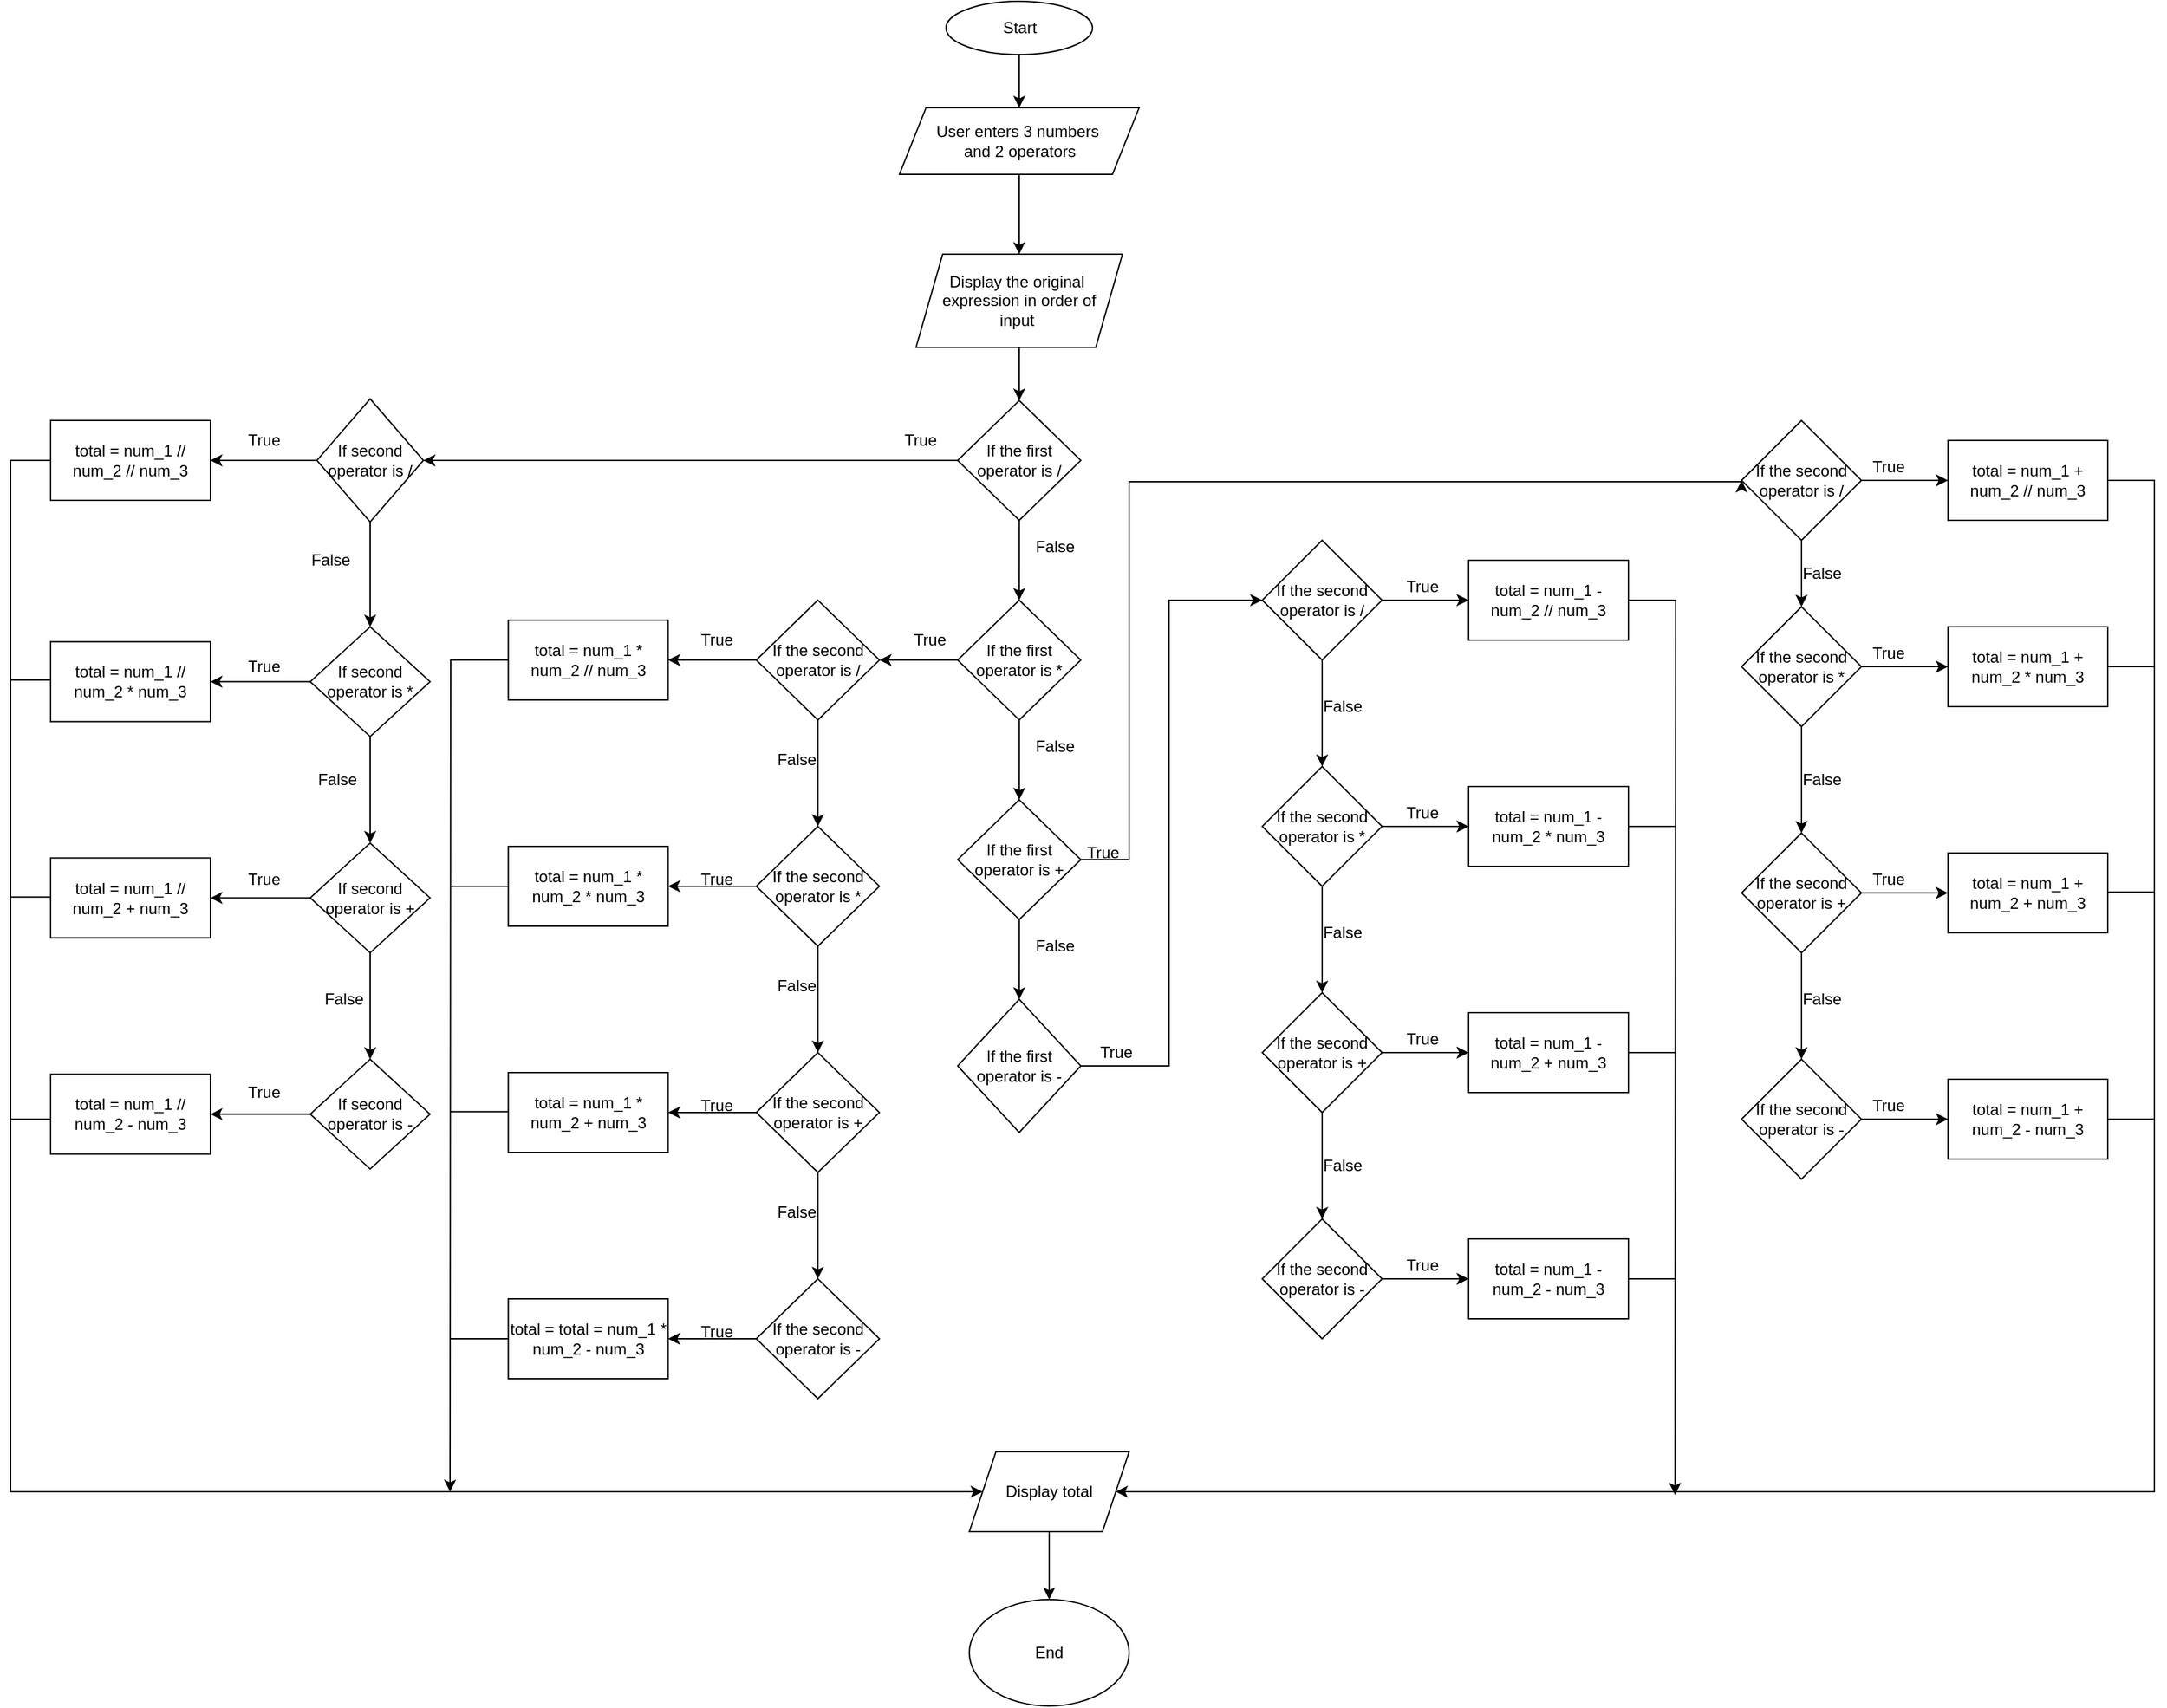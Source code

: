 <mxfile version="15.3.7" type="device"><diagram id="C5RBs43oDa-KdzZeNtuy" name="Page-1"><mxGraphModel dx="1365" dy="436" grid="1" gridSize="10" guides="1" tooltips="1" connect="1" arrows="1" fold="1" page="1" pageScale="1" pageWidth="583" pageHeight="827" math="0" shadow="0"><root><mxCell id="WIyWlLk6GJQsqaUBKTNV-0"/><mxCell id="WIyWlLk6GJQsqaUBKTNV-1" parent="WIyWlLk6GJQsqaUBKTNV-0"/><mxCell id="INIWRtoo0A_Qtn-NkDup-9" style="edgeStyle=orthogonalEdgeStyle;rounded=0;orthogonalLoop=1;jettySize=auto;html=1;entryX=0.5;entryY=0;entryDx=0;entryDy=0;" parent="WIyWlLk6GJQsqaUBKTNV-1" source="TclyR9qDMX9VDSxPT-bO-0" target="TclyR9qDMX9VDSxPT-bO-2" edge="1"><mxGeometry relative="1" as="geometry"/></mxCell><mxCell id="TclyR9qDMX9VDSxPT-bO-0" value="Start" style="ellipse;whiteSpace=wrap;html=1;" parent="WIyWlLk6GJQsqaUBKTNV-1" vertex="1"><mxGeometry x="372.5" width="110" height="40" as="geometry"/></mxCell><mxCell id="t09ItL0mwqDBCyYPTniR-2" style="edgeStyle=orthogonalEdgeStyle;rounded=0;orthogonalLoop=1;jettySize=auto;html=1;entryX=0.5;entryY=0;entryDx=0;entryDy=0;" edge="1" parent="WIyWlLk6GJQsqaUBKTNV-1" source="INIWRtoo0A_Qtn-NkDup-0" target="t09ItL0mwqDBCyYPTniR-0"><mxGeometry relative="1" as="geometry"/></mxCell><mxCell id="INIWRtoo0A_Qtn-NkDup-0" value="Display the original&amp;nbsp;&lt;br&gt;expression in order of&lt;br&gt;input&amp;nbsp;" style="shape=parallelogram;perimeter=parallelogramPerimeter;whiteSpace=wrap;html=1;fixedSize=1;" parent="WIyWlLk6GJQsqaUBKTNV-1" vertex="1"><mxGeometry x="350" y="190" width="155" height="70" as="geometry"/></mxCell><mxCell id="INIWRtoo0A_Qtn-NkDup-10" style="edgeStyle=orthogonalEdgeStyle;rounded=0;orthogonalLoop=1;jettySize=auto;html=1;" parent="WIyWlLk6GJQsqaUBKTNV-1" source="TclyR9qDMX9VDSxPT-bO-2" target="INIWRtoo0A_Qtn-NkDup-0" edge="1"><mxGeometry relative="1" as="geometry"/></mxCell><mxCell id="TclyR9qDMX9VDSxPT-bO-2" value="User enters 3 numbers&amp;nbsp;&lt;br&gt;and 2 operators" style="shape=parallelogram;perimeter=parallelogramPerimeter;whiteSpace=wrap;html=1;fixedSize=1;" parent="WIyWlLk6GJQsqaUBKTNV-1" vertex="1"><mxGeometry x="337.5" y="80" width="180" height="50" as="geometry"/></mxCell><mxCell id="t09ItL0mwqDBCyYPTniR-4" style="edgeStyle=orthogonalEdgeStyle;rounded=0;orthogonalLoop=1;jettySize=auto;html=1;" edge="1" parent="WIyWlLk6GJQsqaUBKTNV-1" source="t09ItL0mwqDBCyYPTniR-0"><mxGeometry relative="1" as="geometry"><mxPoint x="427.5" y="450" as="targetPoint"/></mxGeometry></mxCell><mxCell id="t09ItL0mwqDBCyYPTniR-15" style="edgeStyle=orthogonalEdgeStyle;rounded=0;orthogonalLoop=1;jettySize=auto;html=1;entryX=1;entryY=0.5;entryDx=0;entryDy=0;" edge="1" parent="WIyWlLk6GJQsqaUBKTNV-1" source="t09ItL0mwqDBCyYPTniR-0" target="t09ItL0mwqDBCyYPTniR-14"><mxGeometry relative="1" as="geometry"/></mxCell><mxCell id="t09ItL0mwqDBCyYPTniR-0" value="If the first operator is /" style="rhombus;whiteSpace=wrap;html=1;" vertex="1" parent="WIyWlLk6GJQsqaUBKTNV-1"><mxGeometry x="381.25" y="300" width="92.5" height="90" as="geometry"/></mxCell><mxCell id="t09ItL0mwqDBCyYPTniR-7" style="edgeStyle=orthogonalEdgeStyle;rounded=0;orthogonalLoop=1;jettySize=auto;html=1;entryX=0.5;entryY=0;entryDx=0;entryDy=0;" edge="1" parent="WIyWlLk6GJQsqaUBKTNV-1" source="t09ItL0mwqDBCyYPTniR-5" target="t09ItL0mwqDBCyYPTniR-6"><mxGeometry relative="1" as="geometry"/></mxCell><mxCell id="t09ItL0mwqDBCyYPTniR-23" value="" style="edgeStyle=orthogonalEdgeStyle;rounded=0;orthogonalLoop=1;jettySize=auto;html=1;" edge="1" parent="WIyWlLk6GJQsqaUBKTNV-1" source="t09ItL0mwqDBCyYPTniR-5" target="t09ItL0mwqDBCyYPTniR-22"><mxGeometry relative="1" as="geometry"/></mxCell><mxCell id="t09ItL0mwqDBCyYPTniR-5" value="If the first operator is *" style="rhombus;whiteSpace=wrap;html=1;" vertex="1" parent="WIyWlLk6GJQsqaUBKTNV-1"><mxGeometry x="381.25" y="450" width="92.5" height="90" as="geometry"/></mxCell><mxCell id="t09ItL0mwqDBCyYPTniR-9" style="edgeStyle=orthogonalEdgeStyle;rounded=0;orthogonalLoop=1;jettySize=auto;html=1;entryX=0.5;entryY=0;entryDx=0;entryDy=0;" edge="1" parent="WIyWlLk6GJQsqaUBKTNV-1" source="t09ItL0mwqDBCyYPTniR-6" target="t09ItL0mwqDBCyYPTniR-8"><mxGeometry relative="1" as="geometry"/></mxCell><mxCell id="t09ItL0mwqDBCyYPTniR-66" style="edgeStyle=orthogonalEdgeStyle;rounded=0;orthogonalLoop=1;jettySize=auto;html=1;entryX=0;entryY=0.5;entryDx=0;entryDy=0;" edge="1" parent="WIyWlLk6GJQsqaUBKTNV-1" source="t09ItL0mwqDBCyYPTniR-6" target="t09ItL0mwqDBCyYPTniR-68"><mxGeometry relative="1" as="geometry"><mxPoint x="540" y="361" as="targetPoint"/><Array as="points"><mxPoint x="510" y="645"/><mxPoint x="510" y="361"/></Array></mxGeometry></mxCell><mxCell id="t09ItL0mwqDBCyYPTniR-6" value="If the first operator is +" style="rhombus;whiteSpace=wrap;html=1;" vertex="1" parent="WIyWlLk6GJQsqaUBKTNV-1"><mxGeometry x="381.25" y="600" width="92.5" height="90" as="geometry"/></mxCell><mxCell id="t09ItL0mwqDBCyYPTniR-78" style="edgeStyle=orthogonalEdgeStyle;rounded=0;orthogonalLoop=1;jettySize=auto;html=1;" edge="1" parent="WIyWlLk6GJQsqaUBKTNV-1" source="t09ItL0mwqDBCyYPTniR-8"><mxGeometry relative="1" as="geometry"><mxPoint x="610" y="450" as="targetPoint"/><Array as="points"><mxPoint x="540" y="800"/><mxPoint x="540" y="450"/></Array></mxGeometry></mxCell><mxCell id="t09ItL0mwqDBCyYPTniR-8" value="If the first operator is -" style="rhombus;whiteSpace=wrap;html=1;" vertex="1" parent="WIyWlLk6GJQsqaUBKTNV-1"><mxGeometry x="381.25" y="750" width="92.5" height="100" as="geometry"/></mxCell><mxCell id="t09ItL0mwqDBCyYPTniR-11" value="False" style="text;html=1;align=center;verticalAlign=middle;resizable=0;points=[];autosize=1;strokeColor=none;fillColor=none;" vertex="1" parent="WIyWlLk6GJQsqaUBKTNV-1"><mxGeometry x="433.75" y="400" width="40" height="20" as="geometry"/></mxCell><mxCell id="t09ItL0mwqDBCyYPTniR-12" value="False" style="text;html=1;align=center;verticalAlign=middle;resizable=0;points=[];autosize=1;strokeColor=none;fillColor=none;" vertex="1" parent="WIyWlLk6GJQsqaUBKTNV-1"><mxGeometry x="433.75" y="550" width="40" height="20" as="geometry"/></mxCell><mxCell id="t09ItL0mwqDBCyYPTniR-13" value="False" style="text;html=1;align=center;verticalAlign=middle;resizable=0;points=[];autosize=1;strokeColor=none;fillColor=none;" vertex="1" parent="WIyWlLk6GJQsqaUBKTNV-1"><mxGeometry x="433.75" y="700" width="40" height="20" as="geometry"/></mxCell><mxCell id="t09ItL0mwqDBCyYPTniR-18" value="" style="edgeStyle=orthogonalEdgeStyle;rounded=0;orthogonalLoop=1;jettySize=auto;html=1;" edge="1" parent="WIyWlLk6GJQsqaUBKTNV-1" source="t09ItL0mwqDBCyYPTniR-14" target="t09ItL0mwqDBCyYPTniR-17"><mxGeometry relative="1" as="geometry"/></mxCell><mxCell id="t09ItL0mwqDBCyYPTniR-31" value="" style="edgeStyle=orthogonalEdgeStyle;rounded=0;orthogonalLoop=1;jettySize=auto;html=1;" edge="1" parent="WIyWlLk6GJQsqaUBKTNV-1" source="t09ItL0mwqDBCyYPTniR-14" target="t09ItL0mwqDBCyYPTniR-30"><mxGeometry relative="1" as="geometry"/></mxCell><mxCell id="t09ItL0mwqDBCyYPTniR-14" value="If second operator is /" style="rhombus;whiteSpace=wrap;html=1;" vertex="1" parent="WIyWlLk6GJQsqaUBKTNV-1"><mxGeometry x="-100" y="298.75" width="80" height="92.5" as="geometry"/></mxCell><mxCell id="t09ItL0mwqDBCyYPTniR-16" value="True" style="text;html=1;align=center;verticalAlign=middle;resizable=0;points=[];autosize=1;strokeColor=none;fillColor=none;" vertex="1" parent="WIyWlLk6GJQsqaUBKTNV-1"><mxGeometry x="332.5" y="320" width="40" height="20" as="geometry"/></mxCell><mxCell id="t09ItL0mwqDBCyYPTniR-120" style="edgeStyle=orthogonalEdgeStyle;rounded=0;orthogonalLoop=1;jettySize=auto;html=1;" edge="1" parent="WIyWlLk6GJQsqaUBKTNV-1" source="t09ItL0mwqDBCyYPTniR-17"><mxGeometry relative="1" as="geometry"><mxPoint x="400" y="1120" as="targetPoint"/><Array as="points"><mxPoint x="-330" y="345"/></Array></mxGeometry></mxCell><mxCell id="t09ItL0mwqDBCyYPTniR-17" value="total = num_1 // num_2 // num_3" style="whiteSpace=wrap;html=1;" vertex="1" parent="WIyWlLk6GJQsqaUBKTNV-1"><mxGeometry x="-300" y="315" width="120" height="60" as="geometry"/></mxCell><mxCell id="t09ItL0mwqDBCyYPTniR-19" value="True" style="text;html=1;align=center;verticalAlign=middle;resizable=0;points=[];autosize=1;strokeColor=none;fillColor=none;" vertex="1" parent="WIyWlLk6GJQsqaUBKTNV-1"><mxGeometry x="-160" y="320" width="40" height="20" as="geometry"/></mxCell><mxCell id="t09ItL0mwqDBCyYPTniR-25" value="" style="edgeStyle=orthogonalEdgeStyle;rounded=0;orthogonalLoop=1;jettySize=auto;html=1;" edge="1" parent="WIyWlLk6GJQsqaUBKTNV-1" source="t09ItL0mwqDBCyYPTniR-22" target="t09ItL0mwqDBCyYPTniR-24"><mxGeometry relative="1" as="geometry"/></mxCell><mxCell id="t09ItL0mwqDBCyYPTniR-29" value="" style="edgeStyle=orthogonalEdgeStyle;rounded=0;orthogonalLoop=1;jettySize=auto;html=1;" edge="1" parent="WIyWlLk6GJQsqaUBKTNV-1" source="t09ItL0mwqDBCyYPTniR-22" target="t09ItL0mwqDBCyYPTniR-28"><mxGeometry relative="1" as="geometry"/></mxCell><mxCell id="t09ItL0mwqDBCyYPTniR-22" value="If the second operator is /" style="rhombus;whiteSpace=wrap;html=1;" vertex="1" parent="WIyWlLk6GJQsqaUBKTNV-1"><mxGeometry x="230" y="450" width="92.5" height="90" as="geometry"/></mxCell><mxCell id="t09ItL0mwqDBCyYPTniR-126" style="edgeStyle=orthogonalEdgeStyle;rounded=0;orthogonalLoop=1;jettySize=auto;html=1;" edge="1" parent="WIyWlLk6GJQsqaUBKTNV-1" source="t09ItL0mwqDBCyYPTniR-24"><mxGeometry relative="1" as="geometry"><mxPoint y="1120" as="targetPoint"/></mxGeometry></mxCell><mxCell id="t09ItL0mwqDBCyYPTniR-24" value="total = num_1 * num_2 // num_3" style="whiteSpace=wrap;html=1;" vertex="1" parent="WIyWlLk6GJQsqaUBKTNV-1"><mxGeometry x="43.75" y="465" width="120" height="60" as="geometry"/></mxCell><mxCell id="t09ItL0mwqDBCyYPTniR-26" value="True" style="text;html=1;align=center;verticalAlign=middle;resizable=0;points=[];autosize=1;strokeColor=none;fillColor=none;" vertex="1" parent="WIyWlLk6GJQsqaUBKTNV-1"><mxGeometry x="340" y="470" width="40" height="20" as="geometry"/></mxCell><mxCell id="t09ItL0mwqDBCyYPTniR-27" value="True" style="text;html=1;align=center;verticalAlign=middle;resizable=0;points=[];autosize=1;strokeColor=none;fillColor=none;" vertex="1" parent="WIyWlLk6GJQsqaUBKTNV-1"><mxGeometry x="180" y="470" width="40" height="20" as="geometry"/></mxCell><mxCell id="t09ItL0mwqDBCyYPTniR-49" value="" style="edgeStyle=orthogonalEdgeStyle;rounded=0;orthogonalLoop=1;jettySize=auto;html=1;" edge="1" parent="WIyWlLk6GJQsqaUBKTNV-1" source="t09ItL0mwqDBCyYPTniR-28" target="t09ItL0mwqDBCyYPTniR-48"><mxGeometry relative="1" as="geometry"/></mxCell><mxCell id="t09ItL0mwqDBCyYPTniR-56" value="" style="edgeStyle=orthogonalEdgeStyle;rounded=0;orthogonalLoop=1;jettySize=auto;html=1;" edge="1" parent="WIyWlLk6GJQsqaUBKTNV-1" source="t09ItL0mwqDBCyYPTniR-28" target="t09ItL0mwqDBCyYPTniR-55"><mxGeometry relative="1" as="geometry"/></mxCell><mxCell id="t09ItL0mwqDBCyYPTniR-28" value="If the second operator is *" style="rhombus;whiteSpace=wrap;html=1;" vertex="1" parent="WIyWlLk6GJQsqaUBKTNV-1"><mxGeometry x="230" y="620" width="92.5" height="90" as="geometry"/></mxCell><mxCell id="t09ItL0mwqDBCyYPTniR-34" value="" style="edgeStyle=orthogonalEdgeStyle;rounded=0;orthogonalLoop=1;jettySize=auto;html=1;" edge="1" parent="WIyWlLk6GJQsqaUBKTNV-1" source="t09ItL0mwqDBCyYPTniR-30" target="t09ItL0mwqDBCyYPTniR-33"><mxGeometry relative="1" as="geometry"/></mxCell><mxCell id="t09ItL0mwqDBCyYPTniR-36" value="" style="edgeStyle=orthogonalEdgeStyle;rounded=0;orthogonalLoop=1;jettySize=auto;html=1;" edge="1" parent="WIyWlLk6GJQsqaUBKTNV-1" source="t09ItL0mwqDBCyYPTniR-30" target="t09ItL0mwqDBCyYPTniR-35"><mxGeometry relative="1" as="geometry"/></mxCell><mxCell id="t09ItL0mwqDBCyYPTniR-30" value="If second operator is *" style="rhombus;whiteSpace=wrap;html=1;" vertex="1" parent="WIyWlLk6GJQsqaUBKTNV-1"><mxGeometry x="-105" y="470" width="90" height="82.5" as="geometry"/></mxCell><mxCell id="t09ItL0mwqDBCyYPTniR-32" value="False" style="text;html=1;align=center;verticalAlign=middle;resizable=0;points=[];autosize=1;strokeColor=none;fillColor=none;" vertex="1" parent="WIyWlLk6GJQsqaUBKTNV-1"><mxGeometry x="-110" y="410" width="40" height="20" as="geometry"/></mxCell><mxCell id="t09ItL0mwqDBCyYPTniR-33" value="&lt;span&gt;total = num_1 // num_2 * num_3&lt;/span&gt;" style="whiteSpace=wrap;html=1;" vertex="1" parent="WIyWlLk6GJQsqaUBKTNV-1"><mxGeometry x="-300" y="481.25" width="120" height="60" as="geometry"/></mxCell><mxCell id="t09ItL0mwqDBCyYPTniR-38" value="" style="edgeStyle=orthogonalEdgeStyle;rounded=0;orthogonalLoop=1;jettySize=auto;html=1;" edge="1" parent="WIyWlLk6GJQsqaUBKTNV-1" source="t09ItL0mwqDBCyYPTniR-35" target="t09ItL0mwqDBCyYPTniR-37"><mxGeometry relative="1" as="geometry"/></mxCell><mxCell id="t09ItL0mwqDBCyYPTniR-43" value="" style="edgeStyle=orthogonalEdgeStyle;rounded=0;orthogonalLoop=1;jettySize=auto;html=1;" edge="1" parent="WIyWlLk6GJQsqaUBKTNV-1" source="t09ItL0mwqDBCyYPTniR-35" target="t09ItL0mwqDBCyYPTniR-42"><mxGeometry relative="1" as="geometry"/></mxCell><mxCell id="t09ItL0mwqDBCyYPTniR-35" value="If second operator is +" style="rhombus;whiteSpace=wrap;html=1;" vertex="1" parent="WIyWlLk6GJQsqaUBKTNV-1"><mxGeometry x="-105" y="632.5" width="90" height="82.5" as="geometry"/></mxCell><mxCell id="t09ItL0mwqDBCyYPTniR-37" value="&lt;span&gt;total = num_1 // num_2 + num_3&lt;/span&gt;" style="whiteSpace=wrap;html=1;" vertex="1" parent="WIyWlLk6GJQsqaUBKTNV-1"><mxGeometry x="-300" y="643.75" width="120" height="60" as="geometry"/></mxCell><mxCell id="t09ItL0mwqDBCyYPTniR-39" value="False" style="text;html=1;align=center;verticalAlign=middle;resizable=0;points=[];autosize=1;strokeColor=none;fillColor=none;" vertex="1" parent="WIyWlLk6GJQsqaUBKTNV-1"><mxGeometry x="-105" y="575" width="40" height="20" as="geometry"/></mxCell><mxCell id="t09ItL0mwqDBCyYPTniR-40" value="True" style="text;html=1;align=center;verticalAlign=middle;resizable=0;points=[];autosize=1;strokeColor=none;fillColor=none;" vertex="1" parent="WIyWlLk6GJQsqaUBKTNV-1"><mxGeometry x="-160" y="490" width="40" height="20" as="geometry"/></mxCell><mxCell id="t09ItL0mwqDBCyYPTniR-41" value="True" style="text;html=1;align=center;verticalAlign=middle;resizable=0;points=[];autosize=1;strokeColor=none;fillColor=none;" vertex="1" parent="WIyWlLk6GJQsqaUBKTNV-1"><mxGeometry x="-160" y="650" width="40" height="20" as="geometry"/></mxCell><mxCell id="t09ItL0mwqDBCyYPTniR-45" value="" style="edgeStyle=orthogonalEdgeStyle;rounded=0;orthogonalLoop=1;jettySize=auto;html=1;" edge="1" parent="WIyWlLk6GJQsqaUBKTNV-1" source="t09ItL0mwqDBCyYPTniR-42" target="t09ItL0mwqDBCyYPTniR-44"><mxGeometry relative="1" as="geometry"/></mxCell><mxCell id="t09ItL0mwqDBCyYPTniR-42" value="If second operator is -" style="rhombus;whiteSpace=wrap;html=1;" vertex="1" parent="WIyWlLk6GJQsqaUBKTNV-1"><mxGeometry x="-105" y="795" width="90" height="82.5" as="geometry"/></mxCell><mxCell id="t09ItL0mwqDBCyYPTniR-44" value="&lt;span&gt;total = num_1 // num_2 - num_3&lt;/span&gt;" style="whiteSpace=wrap;html=1;" vertex="1" parent="WIyWlLk6GJQsqaUBKTNV-1"><mxGeometry x="-300" y="806.25" width="120" height="60" as="geometry"/></mxCell><mxCell id="t09ItL0mwqDBCyYPTniR-46" value="False" style="text;html=1;align=center;verticalAlign=middle;resizable=0;points=[];autosize=1;strokeColor=none;fillColor=none;" vertex="1" parent="WIyWlLk6GJQsqaUBKTNV-1"><mxGeometry x="-100" y="740" width="40" height="20" as="geometry"/></mxCell><mxCell id="t09ItL0mwqDBCyYPTniR-47" value="True" style="text;html=1;align=center;verticalAlign=middle;resizable=0;points=[];autosize=1;strokeColor=none;fillColor=none;" vertex="1" parent="WIyWlLk6GJQsqaUBKTNV-1"><mxGeometry x="-160" y="810" width="40" height="20" as="geometry"/></mxCell><mxCell id="t09ItL0mwqDBCyYPTniR-51" value="" style="edgeStyle=orthogonalEdgeStyle;rounded=0;orthogonalLoop=1;jettySize=auto;html=1;" edge="1" parent="WIyWlLk6GJQsqaUBKTNV-1" source="t09ItL0mwqDBCyYPTniR-48" target="t09ItL0mwqDBCyYPTniR-50"><mxGeometry relative="1" as="geometry"/></mxCell><mxCell id="t09ItL0mwqDBCyYPTniR-58" value="" style="edgeStyle=orthogonalEdgeStyle;rounded=0;orthogonalLoop=1;jettySize=auto;html=1;" edge="1" parent="WIyWlLk6GJQsqaUBKTNV-1" source="t09ItL0mwqDBCyYPTniR-48" target="t09ItL0mwqDBCyYPTniR-57"><mxGeometry relative="1" as="geometry"/></mxCell><mxCell id="t09ItL0mwqDBCyYPTniR-48" value="If the second operator is +" style="rhombus;whiteSpace=wrap;html=1;" vertex="1" parent="WIyWlLk6GJQsqaUBKTNV-1"><mxGeometry x="230" y="790" width="92.5" height="90" as="geometry"/></mxCell><mxCell id="t09ItL0mwqDBCyYPTniR-60" value="" style="edgeStyle=orthogonalEdgeStyle;rounded=0;orthogonalLoop=1;jettySize=auto;html=1;" edge="1" parent="WIyWlLk6GJQsqaUBKTNV-1" source="t09ItL0mwqDBCyYPTniR-50" target="t09ItL0mwqDBCyYPTniR-59"><mxGeometry relative="1" as="geometry"/></mxCell><mxCell id="t09ItL0mwqDBCyYPTniR-50" value="If the second operator is -" style="rhombus;whiteSpace=wrap;html=1;" vertex="1" parent="WIyWlLk6GJQsqaUBKTNV-1"><mxGeometry x="230" y="960" width="92.5" height="90" as="geometry"/></mxCell><mxCell id="t09ItL0mwqDBCyYPTniR-52" value="False" style="text;html=1;align=center;verticalAlign=middle;resizable=0;points=[];autosize=1;strokeColor=none;fillColor=none;" vertex="1" parent="WIyWlLk6GJQsqaUBKTNV-1"><mxGeometry x="240" y="560" width="40" height="20" as="geometry"/></mxCell><mxCell id="t09ItL0mwqDBCyYPTniR-53" value="False" style="text;html=1;align=center;verticalAlign=middle;resizable=0;points=[];autosize=1;strokeColor=none;fillColor=none;" vertex="1" parent="WIyWlLk6GJQsqaUBKTNV-1"><mxGeometry x="240" y="730" width="40" height="20" as="geometry"/></mxCell><mxCell id="t09ItL0mwqDBCyYPTniR-54" value="False" style="text;html=1;align=center;verticalAlign=middle;resizable=0;points=[];autosize=1;strokeColor=none;fillColor=none;" vertex="1" parent="WIyWlLk6GJQsqaUBKTNV-1"><mxGeometry x="240" y="900" width="40" height="20" as="geometry"/></mxCell><mxCell id="t09ItL0mwqDBCyYPTniR-55" value="&lt;span&gt;total = num_1 * num_2 * num_3&lt;/span&gt;" style="whiteSpace=wrap;html=1;" vertex="1" parent="WIyWlLk6GJQsqaUBKTNV-1"><mxGeometry x="43.75" y="635" width="120" height="60" as="geometry"/></mxCell><mxCell id="t09ItL0mwqDBCyYPTniR-57" value="&lt;span&gt;total = num_1 * num_2 + num_3&lt;/span&gt;" style="whiteSpace=wrap;html=1;" vertex="1" parent="WIyWlLk6GJQsqaUBKTNV-1"><mxGeometry x="43.75" y="805" width="120" height="60" as="geometry"/></mxCell><mxCell id="t09ItL0mwqDBCyYPTniR-59" value="&lt;span&gt;total = total = num_1 * num_2 - num_3&lt;/span&gt;" style="whiteSpace=wrap;html=1;" vertex="1" parent="WIyWlLk6GJQsqaUBKTNV-1"><mxGeometry x="43.75" y="975" width="120" height="60" as="geometry"/></mxCell><mxCell id="t09ItL0mwqDBCyYPTniR-61" value="True" style="text;html=1;align=center;verticalAlign=middle;resizable=0;points=[];autosize=1;strokeColor=none;fillColor=none;" vertex="1" parent="WIyWlLk6GJQsqaUBKTNV-1"><mxGeometry x="180" y="650" width="40" height="20" as="geometry"/></mxCell><mxCell id="t09ItL0mwqDBCyYPTniR-62" value="True" style="text;html=1;align=center;verticalAlign=middle;resizable=0;points=[];autosize=1;strokeColor=none;fillColor=none;" vertex="1" parent="WIyWlLk6GJQsqaUBKTNV-1"><mxGeometry x="180" y="820" width="40" height="20" as="geometry"/></mxCell><mxCell id="t09ItL0mwqDBCyYPTniR-63" value="True" style="text;html=1;align=center;verticalAlign=middle;resizable=0;points=[];autosize=1;strokeColor=none;fillColor=none;" vertex="1" parent="WIyWlLk6GJQsqaUBKTNV-1"><mxGeometry x="180" y="990" width="40" height="20" as="geometry"/></mxCell><mxCell id="t09ItL0mwqDBCyYPTniR-71" value="" style="edgeStyle=orthogonalEdgeStyle;rounded=0;orthogonalLoop=1;jettySize=auto;html=1;" edge="1" parent="WIyWlLk6GJQsqaUBKTNV-1" source="t09ItL0mwqDBCyYPTniR-68" target="t09ItL0mwqDBCyYPTniR-70"><mxGeometry relative="1" as="geometry"/></mxCell><mxCell id="t09ItL0mwqDBCyYPTniR-75" value="" style="edgeStyle=orthogonalEdgeStyle;rounded=0;orthogonalLoop=1;jettySize=auto;html=1;" edge="1" parent="WIyWlLk6GJQsqaUBKTNV-1" source="t09ItL0mwqDBCyYPTniR-68" target="t09ItL0mwqDBCyYPTniR-74"><mxGeometry relative="1" as="geometry"/></mxCell><mxCell id="t09ItL0mwqDBCyYPTniR-68" value="&lt;span&gt;If the second operator is /&lt;/span&gt;" style="rhombus;whiteSpace=wrap;html=1;" vertex="1" parent="WIyWlLk6GJQsqaUBKTNV-1"><mxGeometry x="970" y="315" width="90" height="90" as="geometry"/></mxCell><mxCell id="t09ItL0mwqDBCyYPTniR-69" value="True" style="text;html=1;align=center;verticalAlign=middle;resizable=0;points=[];autosize=1;strokeColor=none;fillColor=none;" vertex="1" parent="WIyWlLk6GJQsqaUBKTNV-1"><mxGeometry x="470" y="630" width="40" height="20" as="geometry"/></mxCell><mxCell id="t09ItL0mwqDBCyYPTniR-131" style="edgeStyle=orthogonalEdgeStyle;rounded=0;orthogonalLoop=1;jettySize=auto;html=1;entryX=1;entryY=0.5;entryDx=0;entryDy=0;" edge="1" parent="WIyWlLk6GJQsqaUBKTNV-1" source="t09ItL0mwqDBCyYPTniR-70" target="t09ItL0mwqDBCyYPTniR-140"><mxGeometry relative="1" as="geometry"><mxPoint x="570" y="1120" as="targetPoint"/><Array as="points"><mxPoint x="1280" y="360"/><mxPoint x="1280" y="1120"/></Array></mxGeometry></mxCell><mxCell id="t09ItL0mwqDBCyYPTniR-70" value="&lt;span&gt;total = num_1 + num_2 // num_3&lt;/span&gt;" style="whiteSpace=wrap;html=1;" vertex="1" parent="WIyWlLk6GJQsqaUBKTNV-1"><mxGeometry x="1125" y="330" width="120" height="60" as="geometry"/></mxCell><mxCell id="t09ItL0mwqDBCyYPTniR-77" value="" style="edgeStyle=orthogonalEdgeStyle;rounded=0;orthogonalLoop=1;jettySize=auto;html=1;" edge="1" parent="WIyWlLk6GJQsqaUBKTNV-1" source="t09ItL0mwqDBCyYPTniR-74" target="t09ItL0mwqDBCyYPTniR-76"><mxGeometry relative="1" as="geometry"/></mxCell><mxCell id="t09ItL0mwqDBCyYPTniR-104" value="" style="edgeStyle=orthogonalEdgeStyle;rounded=0;orthogonalLoop=1;jettySize=auto;html=1;" edge="1" parent="WIyWlLk6GJQsqaUBKTNV-1" source="t09ItL0mwqDBCyYPTniR-74" target="t09ItL0mwqDBCyYPTniR-103"><mxGeometry relative="1" as="geometry"/></mxCell><mxCell id="t09ItL0mwqDBCyYPTniR-74" value="&lt;span&gt;If the second operator is *&lt;/span&gt;" style="rhombus;whiteSpace=wrap;html=1;" vertex="1" parent="WIyWlLk6GJQsqaUBKTNV-1"><mxGeometry x="970" y="455" width="90" height="90" as="geometry"/></mxCell><mxCell id="t09ItL0mwqDBCyYPTniR-76" value="&lt;span&gt;total = num_1 + num_2 * num_3&lt;/span&gt;" style="whiteSpace=wrap;html=1;" vertex="1" parent="WIyWlLk6GJQsqaUBKTNV-1"><mxGeometry x="1125" y="470" width="120" height="60" as="geometry"/></mxCell><mxCell id="t09ItL0mwqDBCyYPTniR-81" value="" style="edgeStyle=orthogonalEdgeStyle;rounded=0;orthogonalLoop=1;jettySize=auto;html=1;" edge="1" parent="WIyWlLk6GJQsqaUBKTNV-1" source="t09ItL0mwqDBCyYPTniR-79" target="t09ItL0mwqDBCyYPTniR-80"><mxGeometry relative="1" as="geometry"/></mxCell><mxCell id="t09ItL0mwqDBCyYPTniR-83" value="" style="edgeStyle=orthogonalEdgeStyle;rounded=0;orthogonalLoop=1;jettySize=auto;html=1;" edge="1" parent="WIyWlLk6GJQsqaUBKTNV-1" source="t09ItL0mwqDBCyYPTniR-79" target="t09ItL0mwqDBCyYPTniR-82"><mxGeometry relative="1" as="geometry"/></mxCell><mxCell id="t09ItL0mwqDBCyYPTniR-79" value="&lt;span&gt;If the second operator is /&lt;/span&gt;" style="rhombus;whiteSpace=wrap;html=1;" vertex="1" parent="WIyWlLk6GJQsqaUBKTNV-1"><mxGeometry x="610" y="405" width="90" height="90" as="geometry"/></mxCell><mxCell id="t09ItL0mwqDBCyYPTniR-136" style="edgeStyle=orthogonalEdgeStyle;rounded=0;orthogonalLoop=1;jettySize=auto;html=1;" edge="1" parent="WIyWlLk6GJQsqaUBKTNV-1" source="t09ItL0mwqDBCyYPTniR-80"><mxGeometry relative="1" as="geometry"><mxPoint x="920" y="1122.353" as="targetPoint"/></mxGeometry></mxCell><mxCell id="t09ItL0mwqDBCyYPTniR-80" value="&lt;span&gt;total = num_1 - num_2 // num_3&lt;/span&gt;" style="whiteSpace=wrap;html=1;" vertex="1" parent="WIyWlLk6GJQsqaUBKTNV-1"><mxGeometry x="765" y="420" width="120" height="60" as="geometry"/></mxCell><mxCell id="t09ItL0mwqDBCyYPTniR-85" value="" style="edgeStyle=orthogonalEdgeStyle;rounded=0;orthogonalLoop=1;jettySize=auto;html=1;" edge="1" parent="WIyWlLk6GJQsqaUBKTNV-1" source="t09ItL0mwqDBCyYPTniR-82" target="t09ItL0mwqDBCyYPTniR-84"><mxGeometry relative="1" as="geometry"/></mxCell><mxCell id="t09ItL0mwqDBCyYPTniR-89" value="" style="edgeStyle=orthogonalEdgeStyle;rounded=0;orthogonalLoop=1;jettySize=auto;html=1;" edge="1" parent="WIyWlLk6GJQsqaUBKTNV-1" source="t09ItL0mwqDBCyYPTniR-82" target="t09ItL0mwqDBCyYPTniR-88"><mxGeometry relative="1" as="geometry"/></mxCell><mxCell id="t09ItL0mwqDBCyYPTniR-82" value="&lt;span&gt;If the second operator is *&lt;/span&gt;" style="rhombus;whiteSpace=wrap;html=1;" vertex="1" parent="WIyWlLk6GJQsqaUBKTNV-1"><mxGeometry x="610" y="575" width="90" height="90" as="geometry"/></mxCell><mxCell id="t09ItL0mwqDBCyYPTniR-87" value="" style="edgeStyle=orthogonalEdgeStyle;rounded=0;orthogonalLoop=1;jettySize=auto;html=1;" edge="1" parent="WIyWlLk6GJQsqaUBKTNV-1" source="t09ItL0mwqDBCyYPTniR-84" target="t09ItL0mwqDBCyYPTniR-86"><mxGeometry relative="1" as="geometry"/></mxCell><mxCell id="t09ItL0mwqDBCyYPTniR-91" value="" style="edgeStyle=orthogonalEdgeStyle;rounded=0;orthogonalLoop=1;jettySize=auto;html=1;" edge="1" parent="WIyWlLk6GJQsqaUBKTNV-1" source="t09ItL0mwqDBCyYPTniR-84" target="t09ItL0mwqDBCyYPTniR-90"><mxGeometry relative="1" as="geometry"/></mxCell><mxCell id="t09ItL0mwqDBCyYPTniR-84" value="&lt;span&gt;If the second operator is +&lt;/span&gt;" style="rhombus;whiteSpace=wrap;html=1;" vertex="1" parent="WIyWlLk6GJQsqaUBKTNV-1"><mxGeometry x="610" y="745" width="90" height="90" as="geometry"/></mxCell><mxCell id="t09ItL0mwqDBCyYPTniR-93" value="" style="edgeStyle=orthogonalEdgeStyle;rounded=0;orthogonalLoop=1;jettySize=auto;html=1;" edge="1" parent="WIyWlLk6GJQsqaUBKTNV-1" source="t09ItL0mwqDBCyYPTniR-86" target="t09ItL0mwqDBCyYPTniR-92"><mxGeometry relative="1" as="geometry"/></mxCell><mxCell id="t09ItL0mwqDBCyYPTniR-86" value="&lt;span&gt;If the second operator is -&lt;/span&gt;" style="rhombus;whiteSpace=wrap;html=1;" vertex="1" parent="WIyWlLk6GJQsqaUBKTNV-1"><mxGeometry x="610" y="915" width="90" height="90" as="geometry"/></mxCell><mxCell id="t09ItL0mwqDBCyYPTniR-88" value="&lt;span&gt;total = num_1 - num_2 * num_3&lt;/span&gt;" style="whiteSpace=wrap;html=1;" vertex="1" parent="WIyWlLk6GJQsqaUBKTNV-1"><mxGeometry x="765" y="590" width="120" height="60" as="geometry"/></mxCell><mxCell id="t09ItL0mwqDBCyYPTniR-90" value="&lt;span&gt;total = num_1 - num_2 + num_3&lt;/span&gt;" style="whiteSpace=wrap;html=1;" vertex="1" parent="WIyWlLk6GJQsqaUBKTNV-1"><mxGeometry x="765" y="760" width="120" height="60" as="geometry"/></mxCell><mxCell id="t09ItL0mwqDBCyYPTniR-92" value="&lt;span&gt;total = num_1 - num_2 - num_3&lt;/span&gt;" style="whiteSpace=wrap;html=1;" vertex="1" parent="WIyWlLk6GJQsqaUBKTNV-1"><mxGeometry x="765" y="930" width="120" height="60" as="geometry"/></mxCell><mxCell id="t09ItL0mwqDBCyYPTniR-94" value="True" style="text;html=1;align=center;verticalAlign=middle;resizable=0;points=[];autosize=1;strokeColor=none;fillColor=none;" vertex="1" parent="WIyWlLk6GJQsqaUBKTNV-1"><mxGeometry x="480" y="780" width="40" height="20" as="geometry"/></mxCell><mxCell id="t09ItL0mwqDBCyYPTniR-95" value="False" style="text;html=1;align=center;verticalAlign=middle;resizable=0;points=[];autosize=1;strokeColor=none;fillColor=none;" vertex="1" parent="WIyWlLk6GJQsqaUBKTNV-1"><mxGeometry x="650" y="520" width="40" height="20" as="geometry"/></mxCell><mxCell id="t09ItL0mwqDBCyYPTniR-96" value="False" style="text;html=1;align=center;verticalAlign=middle;resizable=0;points=[];autosize=1;strokeColor=none;fillColor=none;" vertex="1" parent="WIyWlLk6GJQsqaUBKTNV-1"><mxGeometry x="650" y="690" width="40" height="20" as="geometry"/></mxCell><mxCell id="t09ItL0mwqDBCyYPTniR-97" value="False" style="text;html=1;align=center;verticalAlign=middle;resizable=0;points=[];autosize=1;strokeColor=none;fillColor=none;" vertex="1" parent="WIyWlLk6GJQsqaUBKTNV-1"><mxGeometry x="650" y="865" width="40" height="20" as="geometry"/></mxCell><mxCell id="t09ItL0mwqDBCyYPTniR-98" value="True" style="text;html=1;align=center;verticalAlign=middle;resizable=0;points=[];autosize=1;strokeColor=none;fillColor=none;" vertex="1" parent="WIyWlLk6GJQsqaUBKTNV-1"><mxGeometry x="710" y="430" width="40" height="20" as="geometry"/></mxCell><mxCell id="t09ItL0mwqDBCyYPTniR-99" value="True" style="text;html=1;align=center;verticalAlign=middle;resizable=0;points=[];autosize=1;strokeColor=none;fillColor=none;" vertex="1" parent="WIyWlLk6GJQsqaUBKTNV-1"><mxGeometry x="710" y="600" width="40" height="20" as="geometry"/></mxCell><mxCell id="t09ItL0mwqDBCyYPTniR-100" value="True" style="text;html=1;align=center;verticalAlign=middle;resizable=0;points=[];autosize=1;strokeColor=none;fillColor=none;" vertex="1" parent="WIyWlLk6GJQsqaUBKTNV-1"><mxGeometry x="710" y="770" width="40" height="20" as="geometry"/></mxCell><mxCell id="t09ItL0mwqDBCyYPTniR-101" value="True" style="text;html=1;align=center;verticalAlign=middle;resizable=0;points=[];autosize=1;strokeColor=none;fillColor=none;" vertex="1" parent="WIyWlLk6GJQsqaUBKTNV-1"><mxGeometry x="710" y="940" width="40" height="20" as="geometry"/></mxCell><mxCell id="t09ItL0mwqDBCyYPTniR-102" value="False" style="text;html=1;align=center;verticalAlign=middle;resizable=0;points=[];autosize=1;strokeColor=none;fillColor=none;" vertex="1" parent="WIyWlLk6GJQsqaUBKTNV-1"><mxGeometry x="1010" y="420" width="40" height="20" as="geometry"/></mxCell><mxCell id="t09ItL0mwqDBCyYPTniR-106" value="" style="edgeStyle=orthogonalEdgeStyle;rounded=0;orthogonalLoop=1;jettySize=auto;html=1;" edge="1" parent="WIyWlLk6GJQsqaUBKTNV-1" source="t09ItL0mwqDBCyYPTniR-103" target="t09ItL0mwqDBCyYPTniR-105"><mxGeometry relative="1" as="geometry"/></mxCell><mxCell id="t09ItL0mwqDBCyYPTniR-108" value="" style="edgeStyle=orthogonalEdgeStyle;rounded=0;orthogonalLoop=1;jettySize=auto;html=1;" edge="1" parent="WIyWlLk6GJQsqaUBKTNV-1" source="t09ItL0mwqDBCyYPTniR-103" target="t09ItL0mwqDBCyYPTniR-107"><mxGeometry relative="1" as="geometry"/></mxCell><mxCell id="t09ItL0mwqDBCyYPTniR-103" value="&lt;span&gt;If the second operator is +&lt;/span&gt;" style="rhombus;whiteSpace=wrap;html=1;" vertex="1" parent="WIyWlLk6GJQsqaUBKTNV-1"><mxGeometry x="970" y="625" width="90" height="90" as="geometry"/></mxCell><mxCell id="t09ItL0mwqDBCyYPTniR-110" value="" style="edgeStyle=orthogonalEdgeStyle;rounded=0;orthogonalLoop=1;jettySize=auto;html=1;" edge="1" parent="WIyWlLk6GJQsqaUBKTNV-1" source="t09ItL0mwqDBCyYPTniR-105" target="t09ItL0mwqDBCyYPTniR-109"><mxGeometry relative="1" as="geometry"/></mxCell><mxCell id="t09ItL0mwqDBCyYPTniR-105" value="&lt;span&gt;If the second operator is -&lt;/span&gt;" style="rhombus;whiteSpace=wrap;html=1;" vertex="1" parent="WIyWlLk6GJQsqaUBKTNV-1"><mxGeometry x="970" y="795" width="90" height="90" as="geometry"/></mxCell><mxCell id="t09ItL0mwqDBCyYPTniR-107" value="&lt;span&gt;total = num_1 + num_2 + num_3&lt;/span&gt;" style="whiteSpace=wrap;html=1;" vertex="1" parent="WIyWlLk6GJQsqaUBKTNV-1"><mxGeometry x="1125" y="640" width="120" height="60" as="geometry"/></mxCell><mxCell id="t09ItL0mwqDBCyYPTniR-109" value="&lt;span&gt;total = num_1 + num_2 - num_3&lt;/span&gt;" style="whiteSpace=wrap;html=1;" vertex="1" parent="WIyWlLk6GJQsqaUBKTNV-1"><mxGeometry x="1125" y="810" width="120" height="60" as="geometry"/></mxCell><mxCell id="t09ItL0mwqDBCyYPTniR-111" value="False" style="text;html=1;align=center;verticalAlign=middle;resizable=0;points=[];autosize=1;strokeColor=none;fillColor=none;" vertex="1" parent="WIyWlLk6GJQsqaUBKTNV-1"><mxGeometry x="1010" y="575" width="40" height="20" as="geometry"/></mxCell><mxCell id="t09ItL0mwqDBCyYPTniR-112" value="False" style="text;html=1;align=center;verticalAlign=middle;resizable=0;points=[];autosize=1;strokeColor=none;fillColor=none;" vertex="1" parent="WIyWlLk6GJQsqaUBKTNV-1"><mxGeometry x="1010" y="740" width="40" height="20" as="geometry"/></mxCell><mxCell id="t09ItL0mwqDBCyYPTniR-113" value="True" style="text;html=1;align=center;verticalAlign=middle;resizable=0;points=[];autosize=1;strokeColor=none;fillColor=none;" vertex="1" parent="WIyWlLk6GJQsqaUBKTNV-1"><mxGeometry x="1060" y="340" width="40" height="20" as="geometry"/></mxCell><mxCell id="t09ItL0mwqDBCyYPTniR-114" value="True" style="text;html=1;align=center;verticalAlign=middle;resizable=0;points=[];autosize=1;strokeColor=none;fillColor=none;" vertex="1" parent="WIyWlLk6GJQsqaUBKTNV-1"><mxGeometry x="1060" y="480" width="40" height="20" as="geometry"/></mxCell><mxCell id="t09ItL0mwqDBCyYPTniR-115" value="True" style="text;html=1;align=center;verticalAlign=middle;resizable=0;points=[];autosize=1;strokeColor=none;fillColor=none;" vertex="1" parent="WIyWlLk6GJQsqaUBKTNV-1"><mxGeometry x="1060" y="650" width="40" height="20" as="geometry"/></mxCell><mxCell id="t09ItL0mwqDBCyYPTniR-116" value="True" style="text;html=1;align=center;verticalAlign=middle;resizable=0;points=[];autosize=1;strokeColor=none;fillColor=none;" vertex="1" parent="WIyWlLk6GJQsqaUBKTNV-1"><mxGeometry x="1060" y="820" width="40" height="20" as="geometry"/></mxCell><mxCell id="t09ItL0mwqDBCyYPTniR-123" value="" style="endArrow=none;html=1;" edge="1" parent="WIyWlLk6GJQsqaUBKTNV-1"><mxGeometry width="50" height="50" relative="1" as="geometry"><mxPoint x="-330" y="510" as="sourcePoint"/><mxPoint x="-300" y="510" as="targetPoint"/></mxGeometry></mxCell><mxCell id="t09ItL0mwqDBCyYPTniR-124" value="" style="endArrow=none;html=1;" edge="1" parent="WIyWlLk6GJQsqaUBKTNV-1"><mxGeometry width="50" height="50" relative="1" as="geometry"><mxPoint x="-330" y="673.16" as="sourcePoint"/><mxPoint x="-300" y="673.16" as="targetPoint"/></mxGeometry></mxCell><mxCell id="t09ItL0mwqDBCyYPTniR-125" value="" style="endArrow=none;html=1;" edge="1" parent="WIyWlLk6GJQsqaUBKTNV-1"><mxGeometry width="50" height="50" relative="1" as="geometry"><mxPoint x="-330" y="840" as="sourcePoint"/><mxPoint x="-300" y="840" as="targetPoint"/></mxGeometry></mxCell><mxCell id="t09ItL0mwqDBCyYPTniR-128" value="" style="endArrow=none;html=1;" edge="1" parent="WIyWlLk6GJQsqaUBKTNV-1"><mxGeometry width="50" height="50" relative="1" as="geometry"><mxPoint y="665" as="sourcePoint"/><mxPoint x="43.75" y="665" as="targetPoint"/></mxGeometry></mxCell><mxCell id="t09ItL0mwqDBCyYPTniR-129" value="" style="endArrow=none;html=1;" edge="1" parent="WIyWlLk6GJQsqaUBKTNV-1"><mxGeometry width="50" height="50" relative="1" as="geometry"><mxPoint y="834.41" as="sourcePoint"/><mxPoint x="43.75" y="834.41" as="targetPoint"/></mxGeometry></mxCell><mxCell id="t09ItL0mwqDBCyYPTniR-130" value="" style="endArrow=none;html=1;" edge="1" parent="WIyWlLk6GJQsqaUBKTNV-1"><mxGeometry width="50" height="50" relative="1" as="geometry"><mxPoint y="1005" as="sourcePoint"/><mxPoint x="43.75" y="1005" as="targetPoint"/></mxGeometry></mxCell><mxCell id="t09ItL0mwqDBCyYPTniR-132" value="" style="endArrow=none;html=1;" edge="1" parent="WIyWlLk6GJQsqaUBKTNV-1"><mxGeometry width="50" height="50" relative="1" as="geometry"><mxPoint x="1245" y="500" as="sourcePoint"/><mxPoint x="1280" y="500" as="targetPoint"/></mxGeometry></mxCell><mxCell id="t09ItL0mwqDBCyYPTniR-133" value="" style="endArrow=none;html=1;" edge="1" parent="WIyWlLk6GJQsqaUBKTNV-1"><mxGeometry width="50" height="50" relative="1" as="geometry"><mxPoint x="1245" y="669.41" as="sourcePoint"/><mxPoint x="1280" y="669.41" as="targetPoint"/></mxGeometry></mxCell><mxCell id="t09ItL0mwqDBCyYPTniR-134" value="" style="endArrow=none;html=1;" edge="1" parent="WIyWlLk6GJQsqaUBKTNV-1"><mxGeometry width="50" height="50" relative="1" as="geometry"><mxPoint x="1245" y="840" as="sourcePoint"/><mxPoint x="1280" y="840" as="targetPoint"/></mxGeometry></mxCell><mxCell id="t09ItL0mwqDBCyYPTniR-137" value="" style="endArrow=none;html=1;" edge="1" parent="WIyWlLk6GJQsqaUBKTNV-1"><mxGeometry width="50" height="50" relative="1" as="geometry"><mxPoint x="885" y="620" as="sourcePoint"/><mxPoint x="920" y="620" as="targetPoint"/></mxGeometry></mxCell><mxCell id="t09ItL0mwqDBCyYPTniR-138" value="" style="endArrow=none;html=1;" edge="1" parent="WIyWlLk6GJQsqaUBKTNV-1"><mxGeometry width="50" height="50" relative="1" as="geometry"><mxPoint x="885" y="790" as="sourcePoint"/><mxPoint x="920" y="790" as="targetPoint"/></mxGeometry></mxCell><mxCell id="t09ItL0mwqDBCyYPTniR-139" value="" style="endArrow=none;html=1;" edge="1" parent="WIyWlLk6GJQsqaUBKTNV-1"><mxGeometry width="50" height="50" relative="1" as="geometry"><mxPoint x="885" y="960" as="sourcePoint"/><mxPoint x="920" y="960" as="targetPoint"/></mxGeometry></mxCell><mxCell id="t09ItL0mwqDBCyYPTniR-142" style="edgeStyle=orthogonalEdgeStyle;rounded=0;orthogonalLoop=1;jettySize=auto;html=1;entryX=0.5;entryY=0;entryDx=0;entryDy=0;" edge="1" parent="WIyWlLk6GJQsqaUBKTNV-1" source="t09ItL0mwqDBCyYPTniR-140" target="t09ItL0mwqDBCyYPTniR-141"><mxGeometry relative="1" as="geometry"/></mxCell><mxCell id="t09ItL0mwqDBCyYPTniR-140" value="Display total" style="shape=parallelogram;perimeter=parallelogramPerimeter;whiteSpace=wrap;html=1;fixedSize=1;" vertex="1" parent="WIyWlLk6GJQsqaUBKTNV-1"><mxGeometry x="390" y="1090" width="120" height="60" as="geometry"/></mxCell><mxCell id="t09ItL0mwqDBCyYPTniR-141" value="End" style="ellipse;whiteSpace=wrap;html=1;" vertex="1" parent="WIyWlLk6GJQsqaUBKTNV-1"><mxGeometry x="390" y="1201" width="120" height="80" as="geometry"/></mxCell></root></mxGraphModel></diagram></mxfile>